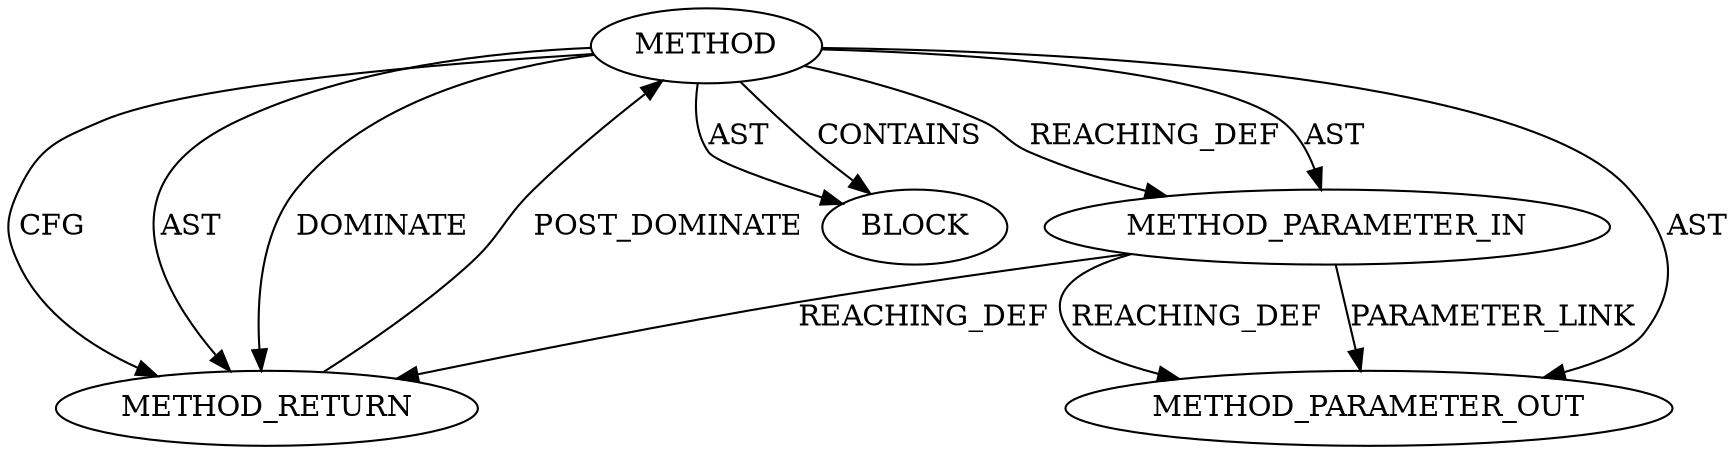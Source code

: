 digraph {
  12247 [label=METHOD AST_PARENT_TYPE="NAMESPACE_BLOCK" AST_PARENT_FULL_NAME="<global>" ORDER=0 CODE="<empty>" FULL_NAME="get_unaligned_le32" IS_EXTERNAL=true FILENAME="<empty>" SIGNATURE="" NAME="get_unaligned_le32"]
  12250 [label=METHOD_RETURN ORDER=2 CODE="RET" TYPE_FULL_NAME="ANY" EVALUATION_STRATEGY="BY_VALUE"]
  13357 [label=METHOD_PARAMETER_OUT ORDER=1 CODE="p1" IS_VARIADIC=false TYPE_FULL_NAME="ANY" EVALUATION_STRATEGY="BY_VALUE" INDEX=1 NAME="p1"]
  12249 [label=BLOCK ORDER=1 ARGUMENT_INDEX=1 CODE="<empty>" TYPE_FULL_NAME="ANY"]
  12248 [label=METHOD_PARAMETER_IN ORDER=1 CODE="p1" IS_VARIADIC=false TYPE_FULL_NAME="ANY" EVALUATION_STRATEGY="BY_VALUE" INDEX=1 NAME="p1"]
  12247 -> 12250 [label=CFG ]
  12247 -> 12250 [label=AST ]
  12247 -> 12249 [label=AST ]
  12248 -> 12250 [label=REACHING_DEF VARIABLE="p1"]
  12247 -> 12250 [label=DOMINATE ]
  12248 -> 13357 [label=REACHING_DEF VARIABLE="p1"]
  12250 -> 12247 [label=POST_DOMINATE ]
  12247 -> 12249 [label=CONTAINS ]
  12247 -> 13357 [label=AST ]
  12247 -> 12248 [label=REACHING_DEF VARIABLE=""]
  12247 -> 12248 [label=AST ]
  12248 -> 13357 [label=PARAMETER_LINK ]
}
